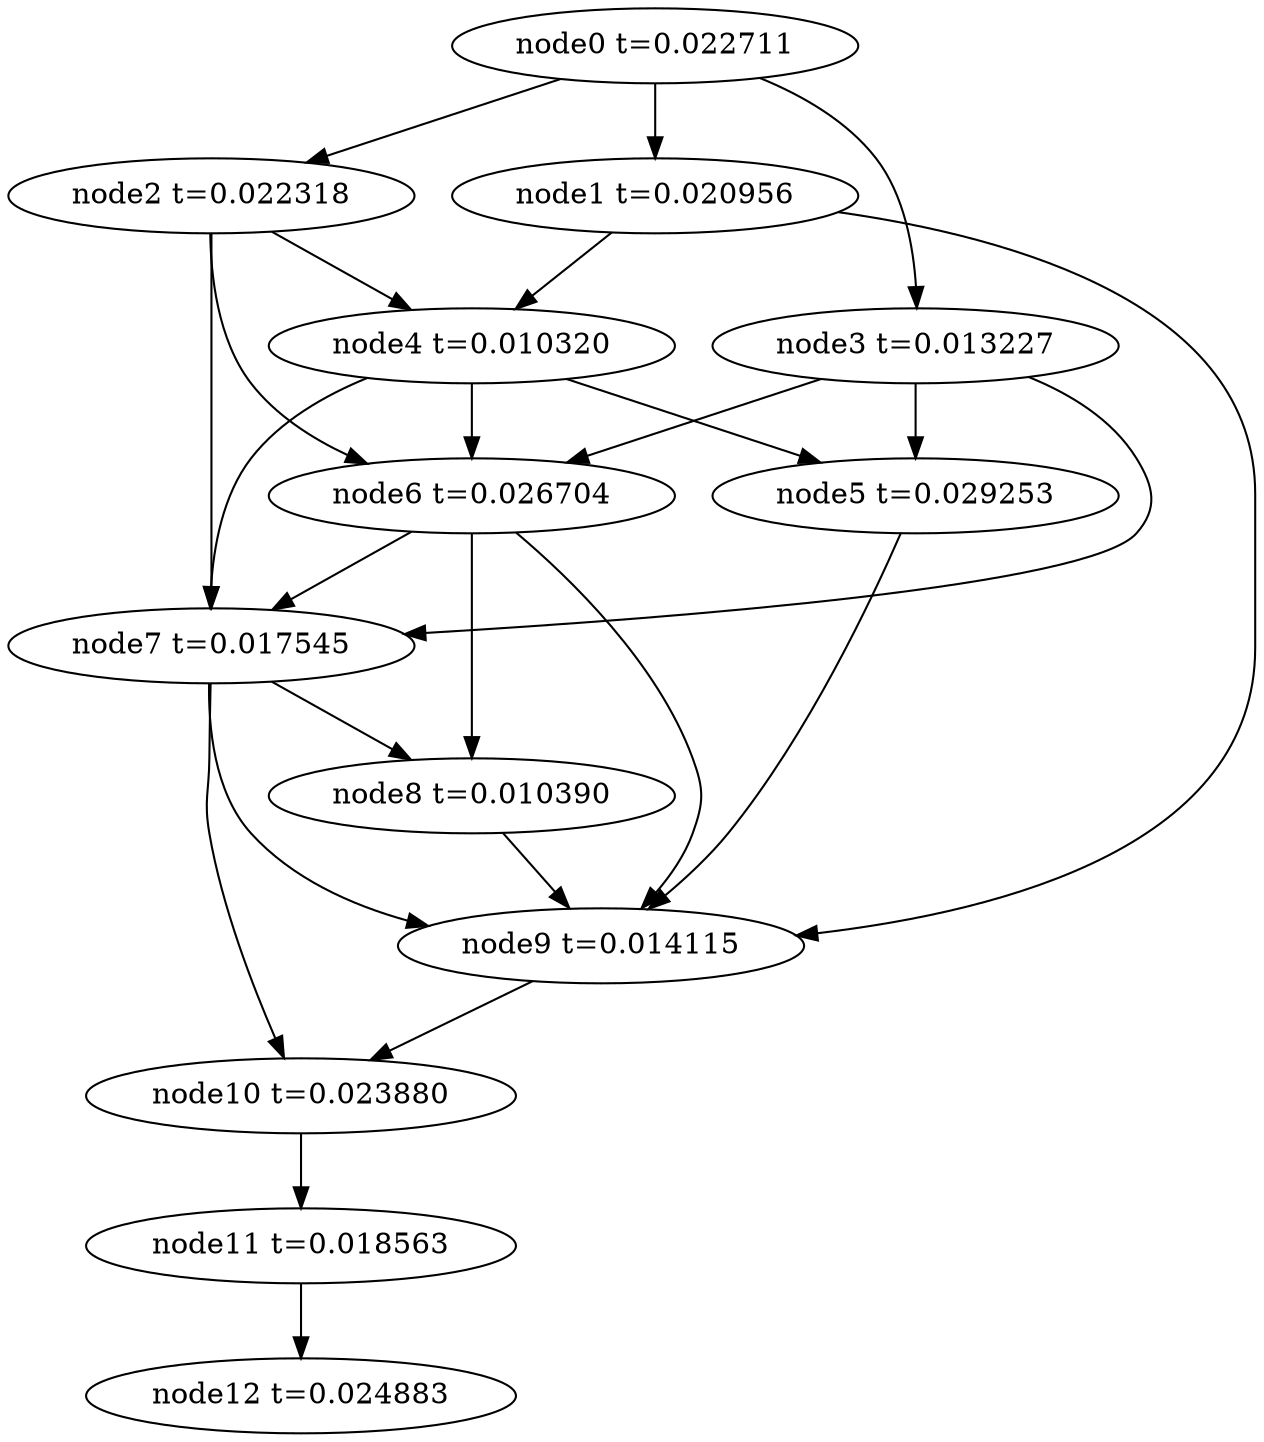 digraph g{
	node12[label="node12 t=0.024883"]
	node11 -> node12
	node11[label="node11 t=0.018563"];
	node10 -> node11
	node10[label="node10 t=0.023880"];
	node9 -> node10
	node9[label="node9 t=0.014115"];
	node8 -> node9
	node8[label="node8 t=0.010390"];
	node7 -> node10
	node7 -> node9
	node7 -> node8
	node7[label="node7 t=0.017545"];
	node6 -> node9
	node6 -> node8
	node6 -> node7
	node6[label="node6 t=0.026704"];
	node5 -> node9
	node5[label="node5 t=0.029253"];
	node4 -> node7
	node4 -> node6
	node4 -> node5
	node4[label="node4 t=0.010320"];
	node3 -> node7
	node3 -> node6
	node3 -> node5
	node3[label="node3 t=0.013227"];
	node2 -> node7
	node2 -> node6
	node2 -> node4
	node2[label="node2 t=0.022318"];
	node1 -> node9
	node1 -> node4
	node1[label="node1 t=0.020956"];
	node0 -> node3
	node0 -> node2
	node0 -> node1
	node0[label="node0 t=0.022711"];
}
